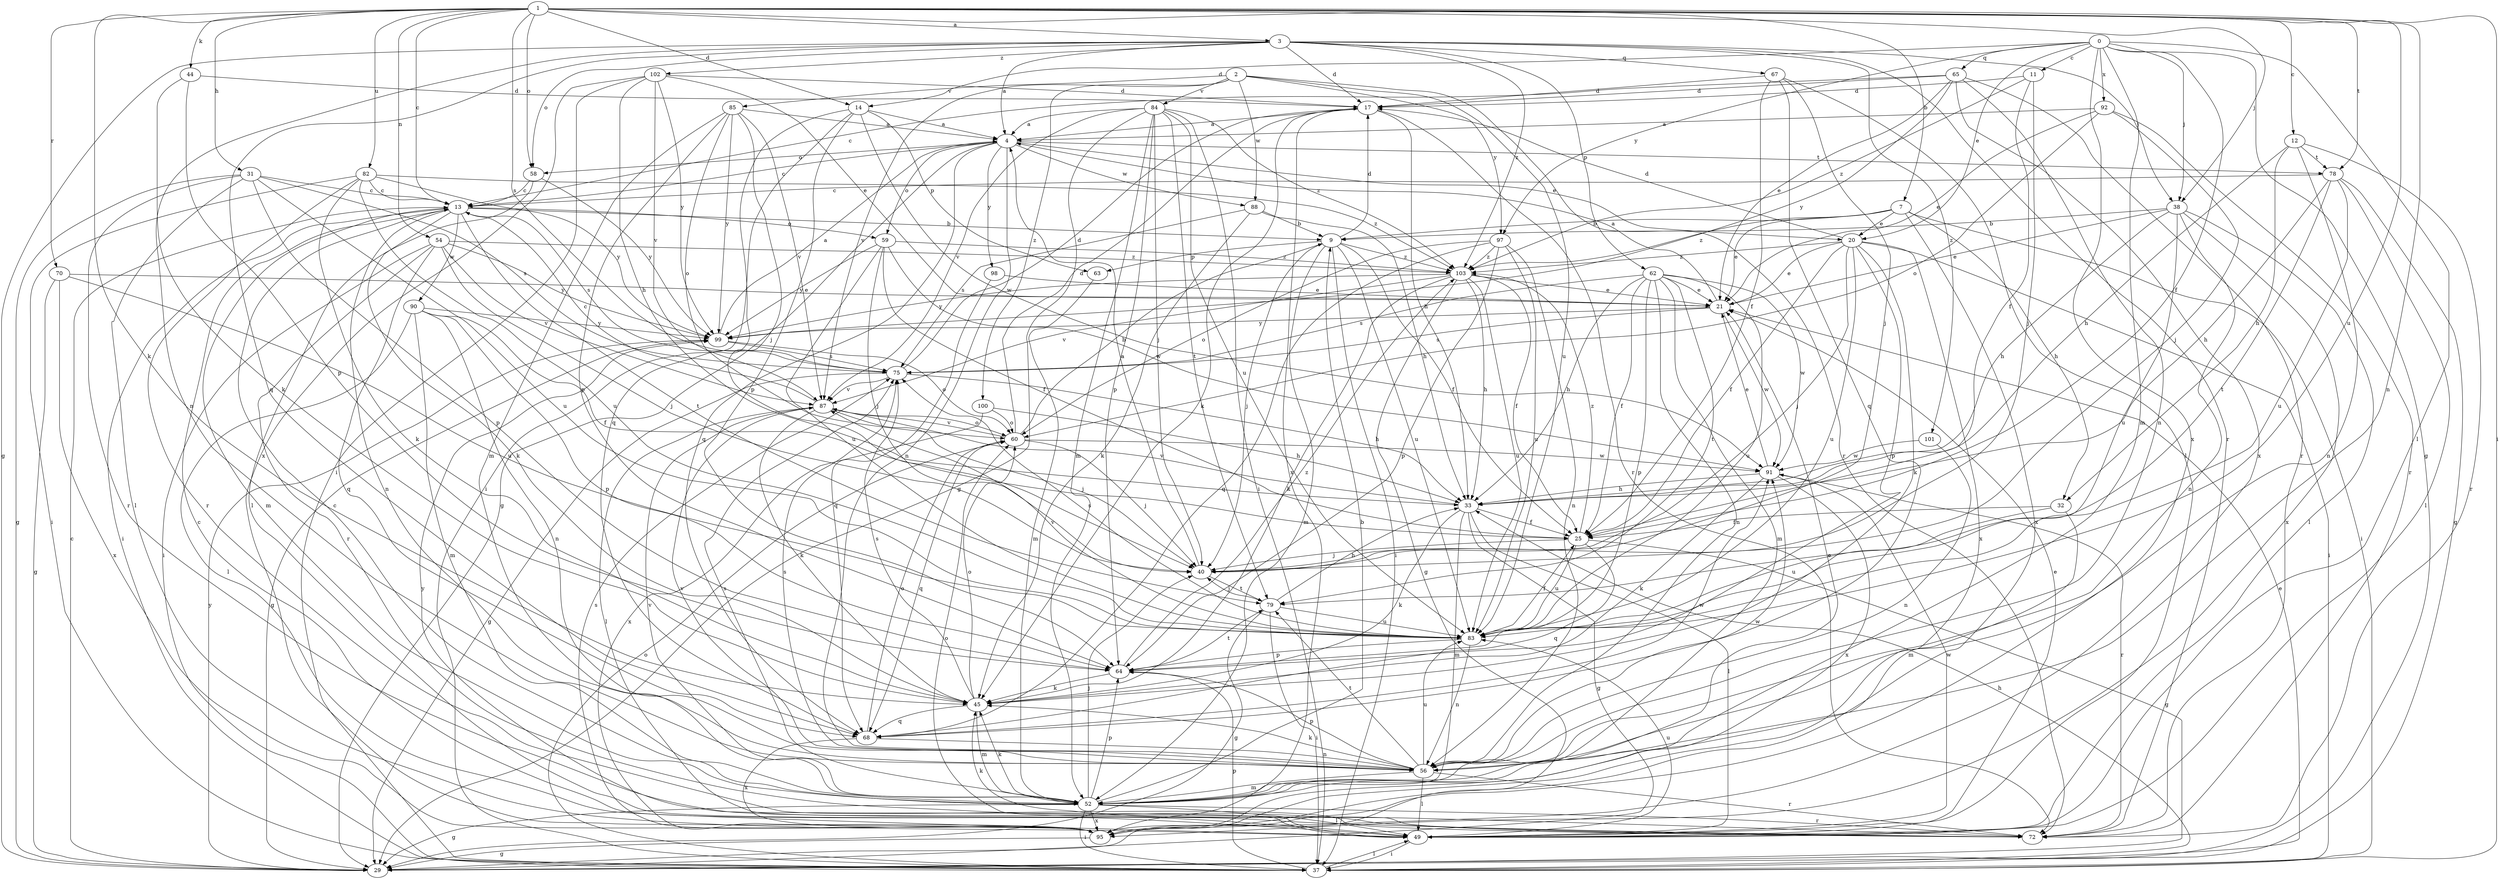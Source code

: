 strict digraph  {
0;
1;
2;
3;
4;
7;
9;
11;
12;
13;
14;
17;
20;
21;
25;
29;
31;
32;
33;
37;
38;
40;
44;
45;
49;
52;
54;
56;
58;
59;
60;
62;
63;
64;
65;
67;
68;
70;
72;
75;
78;
79;
82;
83;
84;
85;
87;
88;
90;
91;
92;
95;
97;
98;
99;
100;
101;
102;
103;
0 -> 11  [label=c];
0 -> 14  [label=d];
0 -> 20  [label=e];
0 -> 25  [label=f];
0 -> 29  [label=g];
0 -> 38  [label=j];
0 -> 49  [label=l];
0 -> 52  [label=m];
0 -> 65  [label=q];
0 -> 92  [label=x];
0 -> 95  [label=x];
0 -> 97  [label=y];
1 -> 3  [label=a];
1 -> 7  [label=b];
1 -> 12  [label=c];
1 -> 13  [label=c];
1 -> 14  [label=d];
1 -> 31  [label=h];
1 -> 37  [label=i];
1 -> 38  [label=j];
1 -> 44  [label=k];
1 -> 45  [label=k];
1 -> 54  [label=n];
1 -> 56  [label=n];
1 -> 58  [label=o];
1 -> 70  [label=r];
1 -> 75  [label=s];
1 -> 78  [label=t];
1 -> 82  [label=u];
1 -> 83  [label=u];
2 -> 72  [label=r];
2 -> 83  [label=u];
2 -> 84  [label=v];
2 -> 85  [label=v];
2 -> 87  [label=v];
2 -> 88  [label=w];
2 -> 97  [label=y];
2 -> 100  [label=z];
3 -> 4  [label=a];
3 -> 17  [label=d];
3 -> 29  [label=g];
3 -> 38  [label=j];
3 -> 56  [label=n];
3 -> 58  [label=o];
3 -> 62  [label=p];
3 -> 67  [label=q];
3 -> 68  [label=q];
3 -> 72  [label=r];
3 -> 101  [label=z];
3 -> 102  [label=z];
3 -> 103  [label=z];
4 -> 13  [label=c];
4 -> 20  [label=e];
4 -> 29  [label=g];
4 -> 56  [label=n];
4 -> 58  [label=o];
4 -> 59  [label=o];
4 -> 68  [label=q];
4 -> 78  [label=t];
4 -> 88  [label=w];
4 -> 98  [label=y];
7 -> 9  [label=b];
7 -> 20  [label=e];
7 -> 21  [label=e];
7 -> 32  [label=h];
7 -> 37  [label=i];
7 -> 95  [label=x];
7 -> 103  [label=z];
9 -> 17  [label=d];
9 -> 25  [label=f];
9 -> 37  [label=i];
9 -> 40  [label=j];
9 -> 52  [label=m];
9 -> 63  [label=p];
9 -> 83  [label=u];
9 -> 103  [label=z];
11 -> 17  [label=d];
11 -> 25  [label=f];
11 -> 40  [label=j];
11 -> 103  [label=z];
12 -> 32  [label=h];
12 -> 33  [label=h];
12 -> 56  [label=n];
12 -> 72  [label=r];
12 -> 78  [label=t];
13 -> 9  [label=b];
13 -> 37  [label=i];
13 -> 45  [label=k];
13 -> 52  [label=m];
13 -> 56  [label=n];
13 -> 59  [label=o];
13 -> 75  [label=s];
13 -> 79  [label=t];
13 -> 90  [label=w];
14 -> 4  [label=a];
14 -> 37  [label=i];
14 -> 63  [label=p];
14 -> 64  [label=p];
14 -> 68  [label=q];
14 -> 91  [label=w];
17 -> 4  [label=a];
17 -> 33  [label=h];
17 -> 45  [label=k];
17 -> 72  [label=r];
17 -> 95  [label=x];
20 -> 17  [label=d];
20 -> 21  [label=e];
20 -> 25  [label=f];
20 -> 37  [label=i];
20 -> 40  [label=j];
20 -> 45  [label=k];
20 -> 64  [label=p];
20 -> 83  [label=u];
20 -> 95  [label=x];
20 -> 103  [label=z];
21 -> 4  [label=a];
21 -> 75  [label=s];
21 -> 91  [label=w];
21 -> 99  [label=y];
25 -> 29  [label=g];
25 -> 40  [label=j];
25 -> 68  [label=q];
25 -> 83  [label=u];
25 -> 103  [label=z];
29 -> 13  [label=c];
29 -> 99  [label=y];
31 -> 13  [label=c];
31 -> 29  [label=g];
31 -> 49  [label=l];
31 -> 64  [label=p];
31 -> 72  [label=r];
31 -> 75  [label=s];
31 -> 83  [label=u];
32 -> 25  [label=f];
32 -> 52  [label=m];
32 -> 83  [label=u];
33 -> 25  [label=f];
33 -> 29  [label=g];
33 -> 45  [label=k];
33 -> 49  [label=l];
33 -> 52  [label=m];
33 -> 87  [label=v];
37 -> 21  [label=e];
37 -> 33  [label=h];
37 -> 49  [label=l];
37 -> 60  [label=o];
37 -> 64  [label=p];
38 -> 9  [label=b];
38 -> 21  [label=e];
38 -> 33  [label=h];
38 -> 49  [label=l];
38 -> 56  [label=n];
38 -> 83  [label=u];
38 -> 95  [label=x];
40 -> 4  [label=a];
40 -> 79  [label=t];
44 -> 17  [label=d];
44 -> 45  [label=k];
44 -> 64  [label=p];
45 -> 52  [label=m];
45 -> 60  [label=o];
45 -> 68  [label=q];
45 -> 75  [label=s];
49 -> 13  [label=c];
49 -> 21  [label=e];
49 -> 37  [label=i];
49 -> 83  [label=u];
49 -> 91  [label=w];
49 -> 99  [label=y];
52 -> 9  [label=b];
52 -> 13  [label=c];
52 -> 21  [label=e];
52 -> 29  [label=g];
52 -> 37  [label=i];
52 -> 40  [label=j];
52 -> 45  [label=k];
52 -> 49  [label=l];
52 -> 64  [label=p];
52 -> 72  [label=r];
52 -> 75  [label=s];
52 -> 87  [label=v];
52 -> 95  [label=x];
54 -> 37  [label=i];
54 -> 40  [label=j];
54 -> 68  [label=q];
54 -> 72  [label=r];
54 -> 87  [label=v];
54 -> 99  [label=y];
54 -> 103  [label=z];
56 -> 45  [label=k];
56 -> 49  [label=l];
56 -> 52  [label=m];
56 -> 64  [label=p];
56 -> 72  [label=r];
56 -> 75  [label=s];
56 -> 79  [label=t];
56 -> 83  [label=u];
56 -> 87  [label=v];
56 -> 91  [label=w];
58 -> 13  [label=c];
58 -> 49  [label=l];
58 -> 99  [label=y];
59 -> 25  [label=f];
59 -> 40  [label=j];
59 -> 83  [label=u];
59 -> 91  [label=w];
59 -> 99  [label=y];
59 -> 103  [label=z];
60 -> 9  [label=b];
60 -> 17  [label=d];
60 -> 40  [label=j];
60 -> 68  [label=q];
60 -> 87  [label=v];
60 -> 91  [label=w];
62 -> 21  [label=e];
62 -> 25  [label=f];
62 -> 33  [label=h];
62 -> 52  [label=m];
62 -> 56  [label=n];
62 -> 64  [label=p];
62 -> 75  [label=s];
62 -> 79  [label=t];
62 -> 83  [label=u];
62 -> 91  [label=w];
63 -> 52  [label=m];
64 -> 45  [label=k];
64 -> 79  [label=t];
64 -> 103  [label=z];
65 -> 13  [label=c];
65 -> 17  [label=d];
65 -> 21  [label=e];
65 -> 56  [label=n];
65 -> 72  [label=r];
65 -> 95  [label=x];
65 -> 99  [label=y];
67 -> 17  [label=d];
67 -> 25  [label=f];
67 -> 40  [label=j];
67 -> 49  [label=l];
67 -> 68  [label=q];
68 -> 56  [label=n];
68 -> 60  [label=o];
68 -> 91  [label=w];
68 -> 95  [label=x];
70 -> 21  [label=e];
70 -> 29  [label=g];
70 -> 83  [label=u];
70 -> 95  [label=x];
72 -> 45  [label=k];
72 -> 60  [label=o];
75 -> 17  [label=d];
75 -> 29  [label=g];
75 -> 33  [label=h];
75 -> 87  [label=v];
78 -> 13  [label=c];
78 -> 29  [label=g];
78 -> 33  [label=h];
78 -> 49  [label=l];
78 -> 79  [label=t];
78 -> 83  [label=u];
79 -> 29  [label=g];
79 -> 33  [label=h];
79 -> 37  [label=i];
79 -> 40  [label=j];
79 -> 83  [label=u];
82 -> 13  [label=c];
82 -> 37  [label=i];
82 -> 45  [label=k];
82 -> 72  [label=r];
82 -> 83  [label=u];
82 -> 99  [label=y];
82 -> 103  [label=z];
83 -> 25  [label=f];
83 -> 56  [label=n];
83 -> 64  [label=p];
83 -> 75  [label=s];
83 -> 87  [label=v];
84 -> 4  [label=a];
84 -> 29  [label=g];
84 -> 37  [label=i];
84 -> 40  [label=j];
84 -> 52  [label=m];
84 -> 64  [label=p];
84 -> 79  [label=t];
84 -> 83  [label=u];
84 -> 87  [label=v];
84 -> 103  [label=z];
85 -> 4  [label=a];
85 -> 40  [label=j];
85 -> 52  [label=m];
85 -> 60  [label=o];
85 -> 64  [label=p];
85 -> 87  [label=v];
85 -> 99  [label=y];
87 -> 13  [label=c];
87 -> 40  [label=j];
87 -> 45  [label=k];
87 -> 49  [label=l];
87 -> 60  [label=o];
88 -> 9  [label=b];
88 -> 33  [label=h];
88 -> 45  [label=k];
88 -> 75  [label=s];
90 -> 25  [label=f];
90 -> 49  [label=l];
90 -> 52  [label=m];
90 -> 56  [label=n];
90 -> 64  [label=p];
90 -> 99  [label=y];
91 -> 21  [label=e];
91 -> 33  [label=h];
91 -> 45  [label=k];
91 -> 72  [label=r];
91 -> 95  [label=x];
92 -> 4  [label=a];
92 -> 21  [label=e];
92 -> 40  [label=j];
92 -> 60  [label=o];
92 -> 72  [label=r];
95 -> 29  [label=g];
95 -> 75  [label=s];
97 -> 56  [label=n];
97 -> 60  [label=o];
97 -> 64  [label=p];
97 -> 68  [label=q];
97 -> 83  [label=u];
97 -> 103  [label=z];
98 -> 21  [label=e];
98 -> 68  [label=q];
99 -> 4  [label=a];
99 -> 29  [label=g];
99 -> 60  [label=o];
99 -> 75  [label=s];
100 -> 33  [label=h];
100 -> 60  [label=o];
100 -> 95  [label=x];
101 -> 56  [label=n];
101 -> 91  [label=w];
102 -> 17  [label=d];
102 -> 21  [label=e];
102 -> 33  [label=h];
102 -> 37  [label=i];
102 -> 87  [label=v];
102 -> 95  [label=x];
102 -> 99  [label=y];
103 -> 21  [label=e];
103 -> 25  [label=f];
103 -> 29  [label=g];
103 -> 33  [label=h];
103 -> 45  [label=k];
103 -> 83  [label=u];
103 -> 87  [label=v];
103 -> 99  [label=y];
}
